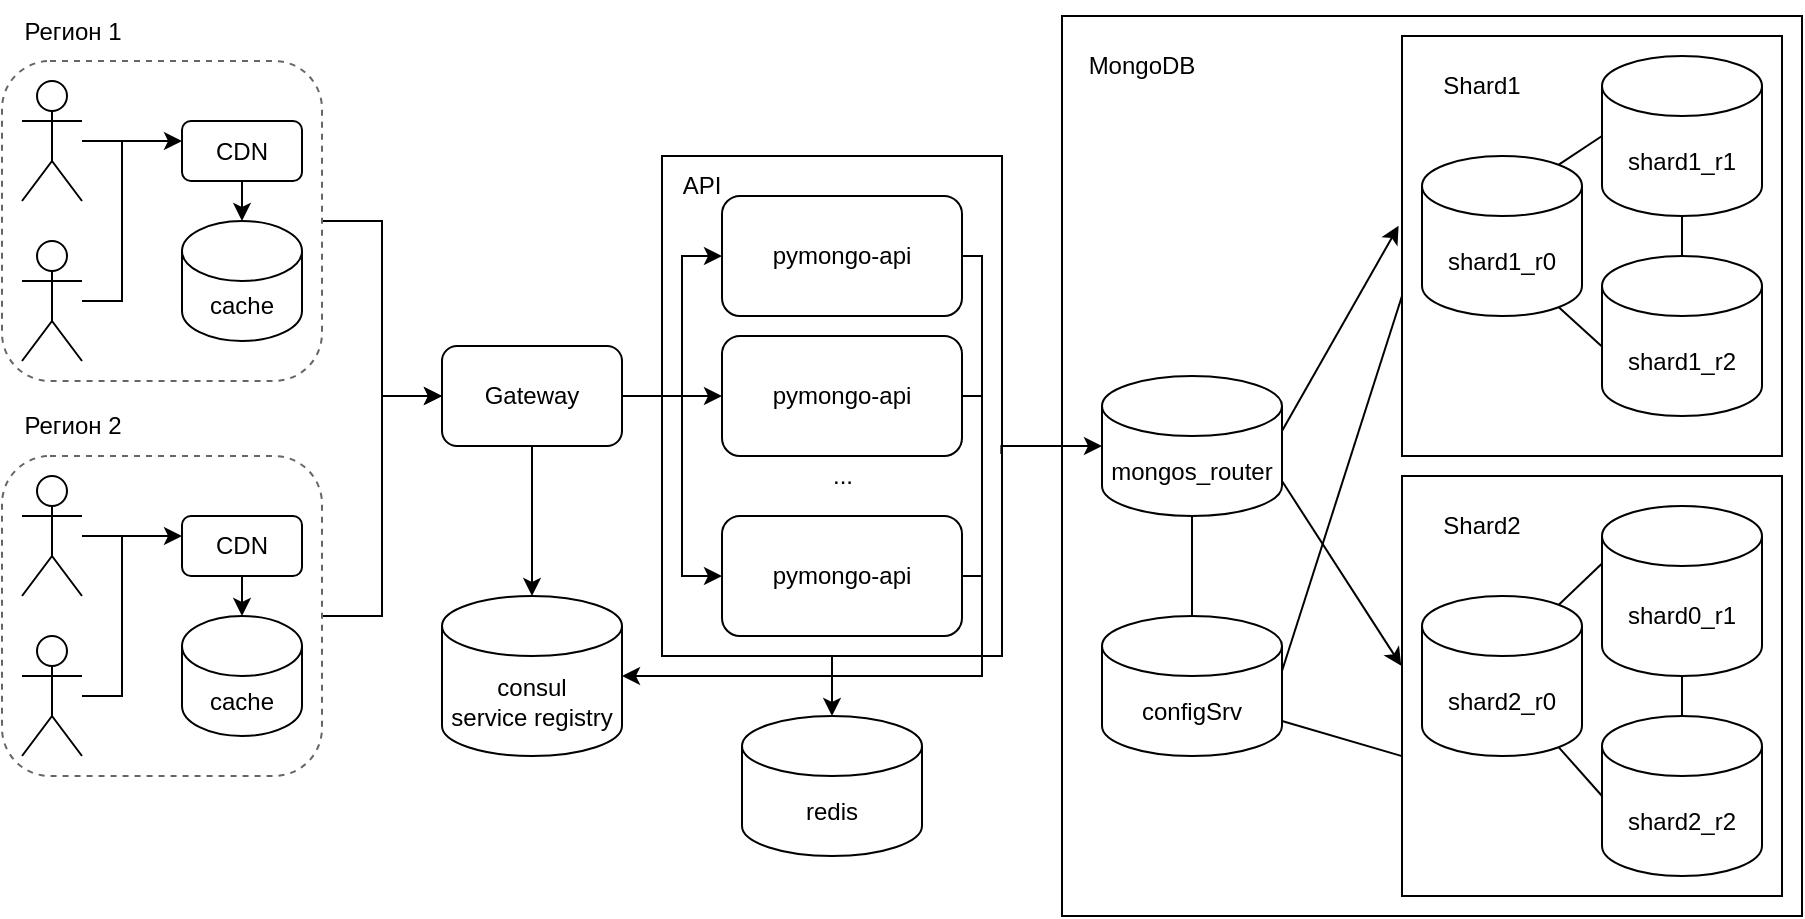 <mxfile version="26.0.7">
  <diagram name="Page-1" id="-H_mtQnk-PTXWXPvYvuk">
    <mxGraphModel dx="948" dy="908" grid="1" gridSize="10" guides="1" tooltips="1" connect="1" arrows="1" fold="1" page="1" pageScale="1" pageWidth="1169" pageHeight="827" math="0" shadow="0">
      <root>
        <mxCell id="0" />
        <mxCell id="1" parent="0" />
        <mxCell id="WMnR38-doPKCx9Wuzzn4-4" value="" style="edgeStyle=orthogonalEdgeStyle;rounded=0;orthogonalLoop=1;jettySize=auto;html=1;" parent="1" source="WMnR38-doPKCx9Wuzzn4-3" target="WMnR38-doPKCx9Wuzzn4-1" edge="1">
          <mxGeometry relative="1" as="geometry" />
        </mxCell>
        <mxCell id="WMnR38-doPKCx9Wuzzn4-3" value="" style="rounded=0;whiteSpace=wrap;html=1;" parent="1" vertex="1">
          <mxGeometry x="590" y="270" width="170" height="250" as="geometry" />
        </mxCell>
        <mxCell id="0KxcLa0UQHLHgX5TM84A-12" value="" style="rounded=0;whiteSpace=wrap;html=1;" parent="1" vertex="1">
          <mxGeometry x="790" y="200" width="370" height="450" as="geometry" />
        </mxCell>
        <mxCell id="FXpxtSmIwOeoKEKka2dG-6" value="" style="rounded=0;whiteSpace=wrap;html=1;" parent="1" vertex="1">
          <mxGeometry x="960" y="430" width="190" height="210" as="geometry" />
        </mxCell>
        <mxCell id="FXpxtSmIwOeoKEKka2dG-5" value="" style="rounded=0;whiteSpace=wrap;html=1;" parent="1" vertex="1">
          <mxGeometry x="960" y="210" width="190" height="210" as="geometry" />
        </mxCell>
        <mxCell id="zA23MoTUsTF4_91t8viU-2" value="&lt;div&gt;mongos_router&lt;/div&gt;" style="shape=cylinder3;whiteSpace=wrap;html=1;boundedLbl=1;backgroundOutline=1;size=15;" parent="1" vertex="1">
          <mxGeometry x="810" y="380" width="90" height="70" as="geometry" />
        </mxCell>
        <mxCell id="WMnR38-doPKCx9Wuzzn4-24" style="edgeStyle=orthogonalEdgeStyle;rounded=0;orthogonalLoop=1;jettySize=auto;html=1;exitX=0;exitY=0.5;exitDx=0;exitDy=0;endArrow=none;startFill=1;startArrow=classic;" parent="1" source="zA23MoTUsTF4_91t8viU-3" edge="1">
          <mxGeometry relative="1" as="geometry">
            <mxPoint x="610" y="390" as="targetPoint" />
            <Array as="points">
              <mxPoint x="600" y="480" />
              <mxPoint x="600" y="390" />
            </Array>
          </mxGeometry>
        </mxCell>
        <mxCell id="zA23MoTUsTF4_91t8viU-3" value="pymongo-api" style="rounded=1;whiteSpace=wrap;html=1;" parent="1" vertex="1">
          <mxGeometry x="620" y="450" width="120" height="60" as="geometry" />
        </mxCell>
        <mxCell id="zA23MoTUsTF4_91t8viU-4" style="edgeStyle=orthogonalEdgeStyle;rounded=0;orthogonalLoop=1;jettySize=auto;html=1;entryX=0;entryY=0.5;entryDx=0;entryDy=0;entryPerimeter=0;exitX=0.998;exitY=0.596;exitDx=0;exitDy=0;exitPerimeter=0;" parent="1" source="WMnR38-doPKCx9Wuzzn4-3" target="zA23MoTUsTF4_91t8viU-2" edge="1">
          <mxGeometry relative="1" as="geometry">
            <mxPoint x="770" y="415" as="sourcePoint" />
            <Array as="points">
              <mxPoint x="760" y="415" />
            </Array>
          </mxGeometry>
        </mxCell>
        <mxCell id="0KxcLa0UQHLHgX5TM84A-1" value="&lt;div&gt;&lt;span style=&quot;background-color: transparent; color: light-dark(rgb(0, 0, 0), rgb(255, 255, 255));&quot;&gt;shard1_r0&lt;/span&gt;&lt;/div&gt;" style="shape=cylinder3;whiteSpace=wrap;html=1;boundedLbl=1;backgroundOutline=1;size=15;" parent="1" vertex="1">
          <mxGeometry x="970" y="270" width="80" height="80" as="geometry" />
        </mxCell>
        <mxCell id="0KxcLa0UQHLHgX5TM84A-2" value="&lt;div&gt;&lt;span style=&quot;background-color: transparent; color: light-dark(rgb(0, 0, 0), rgb(255, 255, 255));&quot;&gt;shard2_r0&lt;/span&gt;&lt;/div&gt;" style="shape=cylinder3;whiteSpace=wrap;html=1;boundedLbl=1;backgroundOutline=1;size=15;" parent="1" vertex="1">
          <mxGeometry x="970" y="490" width="80" height="80" as="geometry" />
        </mxCell>
        <mxCell id="0KxcLa0UQHLHgX5TM84A-3" value="&lt;div&gt;config&lt;span style=&quot;background-color: transparent; color: light-dark(rgb(0, 0, 0), rgb(255, 255, 255));&quot;&gt;Srv&lt;/span&gt;&lt;/div&gt;" style="shape=cylinder3;whiteSpace=wrap;html=1;boundedLbl=1;backgroundOutline=1;size=15;" parent="1" vertex="1">
          <mxGeometry x="810" y="500" width="90" height="70" as="geometry" />
        </mxCell>
        <mxCell id="0KxcLa0UQHLHgX5TM84A-4" style="rounded=0;orthogonalLoop=1;jettySize=auto;html=1;exitX=1;exitY=0;exitDx=0;exitDy=27.5;exitPerimeter=0;entryX=-0.009;entryY=0.452;entryDx=0;entryDy=0;entryPerimeter=0;endArrow=classic;startFill=0;endFill=1;" parent="1" source="zA23MoTUsTF4_91t8viU-2" target="FXpxtSmIwOeoKEKka2dG-5" edge="1">
          <mxGeometry relative="1" as="geometry" />
        </mxCell>
        <mxCell id="0KxcLa0UQHLHgX5TM84A-5" style="rounded=0;orthogonalLoop=1;jettySize=auto;html=1;exitX=1;exitY=0;exitDx=0;exitDy=52.5;exitPerimeter=0;entryX=-0.002;entryY=0.452;entryDx=0;entryDy=0;entryPerimeter=0;endArrow=classic;startFill=0;endFill=1;" parent="1" source="zA23MoTUsTF4_91t8viU-2" target="FXpxtSmIwOeoKEKka2dG-6" edge="1">
          <mxGeometry relative="1" as="geometry" />
        </mxCell>
        <mxCell id="0KxcLa0UQHLHgX5TM84A-6" style="edgeStyle=orthogonalEdgeStyle;rounded=0;orthogonalLoop=1;jettySize=auto;html=1;exitX=0.5;exitY=1;exitDx=0;exitDy=0;exitPerimeter=0;entryX=0.5;entryY=0;entryDx=0;entryDy=0;entryPerimeter=0;endArrow=none;startFill=0;" parent="1" source="zA23MoTUsTF4_91t8viU-2" target="0KxcLa0UQHLHgX5TM84A-3" edge="1">
          <mxGeometry relative="1" as="geometry" />
        </mxCell>
        <mxCell id="0KxcLa0UQHLHgX5TM84A-7" style="rounded=0;orthogonalLoop=1;jettySize=auto;html=1;exitX=0;exitY=0.619;exitDx=0;exitDy=0;exitPerimeter=0;entryX=1;entryY=0;entryDx=0;entryDy=27.5;entryPerimeter=0;endArrow=none;startFill=0;" parent="1" source="FXpxtSmIwOeoKEKka2dG-5" target="0KxcLa0UQHLHgX5TM84A-3" edge="1">
          <mxGeometry relative="1" as="geometry" />
        </mxCell>
        <mxCell id="0KxcLa0UQHLHgX5TM84A-8" style="rounded=0;orthogonalLoop=1;jettySize=auto;html=1;exitX=0;exitY=0.667;exitDx=0;exitDy=0;exitPerimeter=0;entryX=1;entryY=0;entryDx=0;entryDy=52.5;entryPerimeter=0;endArrow=none;startFill=0;" parent="1" source="FXpxtSmIwOeoKEKka2dG-6" target="0KxcLa0UQHLHgX5TM84A-3" edge="1">
          <mxGeometry relative="1" as="geometry" />
        </mxCell>
        <mxCell id="0KxcLa0UQHLHgX5TM84A-13" value="MongoDB" style="text;html=1;align=center;verticalAlign=middle;whiteSpace=wrap;rounded=0;" parent="1" vertex="1">
          <mxGeometry x="800" y="210" width="60" height="30" as="geometry" />
        </mxCell>
        <mxCell id="FXpxtSmIwOeoKEKka2dG-1" value="&lt;div&gt;&lt;span style=&quot;background-color: transparent; color: light-dark(rgb(0, 0, 0), rgb(255, 255, 255));&quot;&gt;shard1_r2&lt;/span&gt;&lt;/div&gt;" style="shape=cylinder3;whiteSpace=wrap;html=1;boundedLbl=1;backgroundOutline=1;size=15;" parent="1" vertex="1">
          <mxGeometry x="1060" y="320" width="80" height="80" as="geometry" />
        </mxCell>
        <mxCell id="FXpxtSmIwOeoKEKka2dG-2" value="&lt;div&gt;&lt;span style=&quot;background-color: transparent; color: light-dark(rgb(0, 0, 0), rgb(255, 255, 255));&quot;&gt;shard1_r1&lt;/span&gt;&lt;/div&gt;" style="shape=cylinder3;whiteSpace=wrap;html=1;boundedLbl=1;backgroundOutline=1;size=15;" parent="1" vertex="1">
          <mxGeometry x="1060" y="220" width="80" height="80" as="geometry" />
        </mxCell>
        <mxCell id="FXpxtSmIwOeoKEKka2dG-19" value="" style="edgeStyle=orthogonalEdgeStyle;rounded=0;orthogonalLoop=1;jettySize=auto;html=1;endArrow=none;startFill=0;" parent="1" source="FXpxtSmIwOeoKEKka2dG-3" target="FXpxtSmIwOeoKEKka2dG-4" edge="1">
          <mxGeometry relative="1" as="geometry" />
        </mxCell>
        <mxCell id="FXpxtSmIwOeoKEKka2dG-3" value="&lt;div&gt;&lt;span style=&quot;background-color: transparent; color: light-dark(rgb(0, 0, 0), rgb(255, 255, 255));&quot;&gt;shard0_r1&lt;/span&gt;&lt;/div&gt;" style="shape=cylinder3;whiteSpace=wrap;html=1;boundedLbl=1;backgroundOutline=1;size=15;" parent="1" vertex="1">
          <mxGeometry x="1060" y="445" width="80" height="85" as="geometry" />
        </mxCell>
        <mxCell id="FXpxtSmIwOeoKEKka2dG-4" value="&lt;div&gt;&lt;span style=&quot;background-color: transparent; color: light-dark(rgb(0, 0, 0), rgb(255, 255, 255));&quot;&gt;shard2_r2&lt;/span&gt;&lt;/div&gt;" style="shape=cylinder3;whiteSpace=wrap;html=1;boundedLbl=1;backgroundOutline=1;size=15;" parent="1" vertex="1">
          <mxGeometry x="1060" y="550" width="80" height="80" as="geometry" />
        </mxCell>
        <mxCell id="FXpxtSmIwOeoKEKka2dG-7" value="Shard1" style="text;html=1;align=center;verticalAlign=middle;whiteSpace=wrap;rounded=0;" parent="1" vertex="1">
          <mxGeometry x="970" y="220" width="60" height="30" as="geometry" />
        </mxCell>
        <mxCell id="FXpxtSmIwOeoKEKka2dG-8" value="Shard2" style="text;html=1;align=center;verticalAlign=middle;whiteSpace=wrap;rounded=0;" parent="1" vertex="1">
          <mxGeometry x="970" y="440" width="60" height="30" as="geometry" />
        </mxCell>
        <mxCell id="FXpxtSmIwOeoKEKka2dG-9" style="rounded=0;orthogonalLoop=1;jettySize=auto;html=1;exitX=0.855;exitY=0;exitDx=0;exitDy=4.35;exitPerimeter=0;entryX=0;entryY=0;entryDx=0;entryDy=28.75;entryPerimeter=0;endArrow=none;startFill=0;" parent="1" source="0KxcLa0UQHLHgX5TM84A-2" target="FXpxtSmIwOeoKEKka2dG-3" edge="1">
          <mxGeometry relative="1" as="geometry" />
        </mxCell>
        <mxCell id="FXpxtSmIwOeoKEKka2dG-15" style="rounded=0;orthogonalLoop=1;jettySize=auto;html=1;exitX=0;exitY=0.5;exitDx=0;exitDy=0;exitPerimeter=0;entryX=0.855;entryY=1;entryDx=0;entryDy=-4.35;entryPerimeter=0;endArrow=none;startFill=0;" parent="1" source="FXpxtSmIwOeoKEKka2dG-4" target="0KxcLa0UQHLHgX5TM84A-2" edge="1">
          <mxGeometry relative="1" as="geometry" />
        </mxCell>
        <mxCell id="FXpxtSmIwOeoKEKka2dG-16" style="rounded=0;orthogonalLoop=1;jettySize=auto;html=1;exitX=0.855;exitY=1;exitDx=0;exitDy=-4.35;exitPerimeter=0;endArrow=none;startFill=0;entryX=-0.004;entryY=0.562;entryDx=0;entryDy=0;entryPerimeter=0;" parent="1" source="0KxcLa0UQHLHgX5TM84A-1" target="FXpxtSmIwOeoKEKka2dG-1" edge="1">
          <mxGeometry relative="1" as="geometry">
            <mxPoint x="1062" y="370" as="targetPoint" />
          </mxGeometry>
        </mxCell>
        <mxCell id="FXpxtSmIwOeoKEKka2dG-17" style="rounded=0;orthogonalLoop=1;jettySize=auto;html=1;exitX=0.855;exitY=0;exitDx=0;exitDy=4.35;exitPerimeter=0;entryX=0;entryY=0.5;entryDx=0;entryDy=0;entryPerimeter=0;endArrow=none;startFill=0;" parent="1" source="0KxcLa0UQHLHgX5TM84A-1" target="FXpxtSmIwOeoKEKka2dG-2" edge="1">
          <mxGeometry relative="1" as="geometry" />
        </mxCell>
        <mxCell id="FXpxtSmIwOeoKEKka2dG-18" style="rounded=0;orthogonalLoop=1;jettySize=auto;html=1;exitX=0.5;exitY=1;exitDx=0;exitDy=0;exitPerimeter=0;entryX=0.5;entryY=0;entryDx=0;entryDy=0;entryPerimeter=0;endArrow=none;startFill=0;" parent="1" source="FXpxtSmIwOeoKEKka2dG-2" target="FXpxtSmIwOeoKEKka2dG-1" edge="1">
          <mxGeometry relative="1" as="geometry" />
        </mxCell>
        <mxCell id="WMnR38-doPKCx9Wuzzn4-1" value="&lt;div&gt;redis&lt;/div&gt;" style="shape=cylinder3;whiteSpace=wrap;html=1;boundedLbl=1;backgroundOutline=1;size=15;" parent="1" vertex="1">
          <mxGeometry x="630" y="550" width="90" height="70" as="geometry" />
        </mxCell>
        <mxCell id="WMnR38-doPKCx9Wuzzn4-11" style="edgeStyle=orthogonalEdgeStyle;rounded=0;orthogonalLoop=1;jettySize=auto;html=1;exitX=1;exitY=0.5;exitDx=0;exitDy=0;endArrow=none;startFill=0;" parent="1" source="WMnR38-doPKCx9Wuzzn4-5" edge="1">
          <mxGeometry relative="1" as="geometry">
            <mxPoint x="750" y="480" as="targetPoint" />
            <Array as="points">
              <mxPoint x="750" y="390" />
            </Array>
          </mxGeometry>
        </mxCell>
        <mxCell id="WMnR38-doPKCx9Wuzzn4-5" value="pymongo-api" style="rounded=1;whiteSpace=wrap;html=1;" parent="1" vertex="1">
          <mxGeometry x="620" y="360" width="120" height="60" as="geometry" />
        </mxCell>
        <mxCell id="WMnR38-doPKCx9Wuzzn4-12" style="edgeStyle=orthogonalEdgeStyle;rounded=0;orthogonalLoop=1;jettySize=auto;html=1;exitX=1;exitY=0.5;exitDx=0;exitDy=0;endArrow=none;startFill=0;" parent="1" source="WMnR38-doPKCx9Wuzzn4-6" edge="1">
          <mxGeometry relative="1" as="geometry">
            <mxPoint x="750" y="390" as="targetPoint" />
            <Array as="points">
              <mxPoint x="750" y="320" />
            </Array>
          </mxGeometry>
        </mxCell>
        <mxCell id="WMnR38-doPKCx9Wuzzn4-23" style="edgeStyle=orthogonalEdgeStyle;rounded=0;orthogonalLoop=1;jettySize=auto;html=1;exitX=0;exitY=0.5;exitDx=0;exitDy=0;endArrow=none;startFill=1;startArrow=classic;" parent="1" source="WMnR38-doPKCx9Wuzzn4-6" edge="1">
          <mxGeometry relative="1" as="geometry">
            <mxPoint x="610" y="390" as="targetPoint" />
            <Array as="points">
              <mxPoint x="600" y="320" />
              <mxPoint x="600" y="390" />
            </Array>
          </mxGeometry>
        </mxCell>
        <mxCell id="WMnR38-doPKCx9Wuzzn4-6" value="pymongo-api" style="rounded=1;whiteSpace=wrap;html=1;" parent="1" vertex="1">
          <mxGeometry x="620" y="290" width="120" height="60" as="geometry" />
        </mxCell>
        <mxCell id="WMnR38-doPKCx9Wuzzn4-8" value="..." style="text;html=1;align=center;verticalAlign=middle;resizable=0;points=[];autosize=1;strokeColor=none;fillColor=none;" parent="1" vertex="1">
          <mxGeometry x="665" y="415" width="30" height="30" as="geometry" />
        </mxCell>
        <mxCell id="WMnR38-doPKCx9Wuzzn4-9" value="&lt;div&gt;consul&lt;br&gt;service registry&lt;/div&gt;" style="shape=cylinder3;whiteSpace=wrap;html=1;boundedLbl=1;backgroundOutline=1;size=15;" parent="1" vertex="1">
          <mxGeometry x="480" y="490" width="90" height="80" as="geometry" />
        </mxCell>
        <mxCell id="WMnR38-doPKCx9Wuzzn4-10" style="edgeStyle=orthogonalEdgeStyle;rounded=0;orthogonalLoop=1;jettySize=auto;html=1;exitX=1;exitY=0.5;exitDx=0;exitDy=0;" parent="1" source="zA23MoTUsTF4_91t8viU-3" edge="1">
          <mxGeometry relative="1" as="geometry">
            <mxPoint x="570" y="530" as="targetPoint" />
            <Array as="points">
              <mxPoint x="750" y="480" />
              <mxPoint x="750" y="530" />
              <mxPoint x="570" y="530" />
            </Array>
          </mxGeometry>
        </mxCell>
        <mxCell id="WMnR38-doPKCx9Wuzzn4-22" value="" style="edgeStyle=orthogonalEdgeStyle;rounded=0;orthogonalLoop=1;jettySize=auto;html=1;entryX=0;entryY=0.5;entryDx=0;entryDy=0;" parent="1" source="WMnR38-doPKCx9Wuzzn4-13" target="WMnR38-doPKCx9Wuzzn4-5" edge="1">
          <mxGeometry relative="1" as="geometry" />
        </mxCell>
        <mxCell id="WMnR38-doPKCx9Wuzzn4-13" value="Gateway" style="rounded=1;whiteSpace=wrap;html=1;" parent="1" vertex="1">
          <mxGeometry x="480" y="365" width="90" height="50" as="geometry" />
        </mxCell>
        <mxCell id="WMnR38-doPKCx9Wuzzn4-19" value="API" style="text;html=1;align=center;verticalAlign=middle;whiteSpace=wrap;rounded=0;" parent="1" vertex="1">
          <mxGeometry x="590" y="270" width="40" height="30" as="geometry" />
        </mxCell>
        <mxCell id="WMnR38-doPKCx9Wuzzn4-20" style="edgeStyle=orthogonalEdgeStyle;rounded=0;orthogonalLoop=1;jettySize=auto;html=1;exitX=0.5;exitY=1;exitDx=0;exitDy=0;entryX=0.5;entryY=0;entryDx=0;entryDy=0;entryPerimeter=0;" parent="1" source="WMnR38-doPKCx9Wuzzn4-13" target="WMnR38-doPKCx9Wuzzn4-9" edge="1">
          <mxGeometry relative="1" as="geometry" />
        </mxCell>
        <mxCell id="K97atLlBG-ourDpmp-Bp-18" style="edgeStyle=orthogonalEdgeStyle;rounded=0;orthogonalLoop=1;jettySize=auto;html=1;exitX=1;exitY=0.5;exitDx=0;exitDy=0;entryX=0;entryY=0.5;entryDx=0;entryDy=0;" edge="1" parent="1" source="K97atLlBG-ourDpmp-Bp-1" target="WMnR38-doPKCx9Wuzzn4-13">
          <mxGeometry relative="1" as="geometry" />
        </mxCell>
        <mxCell id="K97atLlBG-ourDpmp-Bp-1" value="" style="rounded=1;whiteSpace=wrap;html=1;dashed=1;strokeColor=#666666;" vertex="1" parent="1">
          <mxGeometry x="260" y="222.5" width="160" height="160" as="geometry" />
        </mxCell>
        <mxCell id="K97atLlBG-ourDpmp-Bp-2" value="CDN" style="rounded=1;whiteSpace=wrap;html=1;" vertex="1" parent="1">
          <mxGeometry x="350" y="252.5" width="60" height="30" as="geometry" />
        </mxCell>
        <mxCell id="K97atLlBG-ourDpmp-Bp-3" value="cache" style="shape=cylinder3;whiteSpace=wrap;html=1;boundedLbl=1;backgroundOutline=1;size=15;" vertex="1" parent="1">
          <mxGeometry x="350" y="302.5" width="60" height="60" as="geometry" />
        </mxCell>
        <mxCell id="K97atLlBG-ourDpmp-Bp-7" value="" style="edgeStyle=orthogonalEdgeStyle;rounded=0;orthogonalLoop=1;jettySize=auto;html=1;endArrow=none;startFill=0;" edge="1" parent="1" source="WMnR38-doPKCx9Wuzzn4-14">
          <mxGeometry relative="1" as="geometry">
            <mxPoint x="320" y="272.5" as="targetPoint" />
            <Array as="points">
              <mxPoint x="320" y="262.5" />
              <mxPoint x="320" y="267.5" />
            </Array>
          </mxGeometry>
        </mxCell>
        <mxCell id="WMnR38-doPKCx9Wuzzn4-14" value="" style="shape=umlActor;verticalLabelPosition=bottom;verticalAlign=top;html=1;outlineConnect=0;" parent="1" vertex="1">
          <mxGeometry x="270" y="232.5" width="30" height="60" as="geometry" />
        </mxCell>
        <mxCell id="K97atLlBG-ourDpmp-Bp-8" value="" style="edgeStyle=orthogonalEdgeStyle;rounded=0;orthogonalLoop=1;jettySize=auto;html=1;" edge="1" parent="1">
          <mxGeometry relative="1" as="geometry">
            <mxPoint x="300" y="342.5" as="sourcePoint" />
            <mxPoint x="350" y="262.5" as="targetPoint" />
            <Array as="points">
              <mxPoint x="320" y="342.5" />
              <mxPoint x="320" y="262.5" />
              <mxPoint x="350" y="262.5" />
            </Array>
          </mxGeometry>
        </mxCell>
        <mxCell id="K97atLlBG-ourDpmp-Bp-4" value="" style="shape=umlActor;verticalLabelPosition=bottom;verticalAlign=top;html=1;outlineConnect=0;" vertex="1" parent="1">
          <mxGeometry x="270" y="312.5" width="30" height="60" as="geometry" />
        </mxCell>
        <mxCell id="K97atLlBG-ourDpmp-Bp-9" style="edgeStyle=orthogonalEdgeStyle;rounded=0;orthogonalLoop=1;jettySize=auto;html=1;exitX=0.5;exitY=1;exitDx=0;exitDy=0;entryX=0.5;entryY=0;entryDx=0;entryDy=0;entryPerimeter=0;" edge="1" parent="1" source="K97atLlBG-ourDpmp-Bp-2" target="K97atLlBG-ourDpmp-Bp-3">
          <mxGeometry relative="1" as="geometry" />
        </mxCell>
        <mxCell id="K97atLlBG-ourDpmp-Bp-19" style="edgeStyle=orthogonalEdgeStyle;rounded=0;orthogonalLoop=1;jettySize=auto;html=1;exitX=1;exitY=0.5;exitDx=0;exitDy=0;entryX=0;entryY=0.5;entryDx=0;entryDy=0;" edge="1" parent="1" source="K97atLlBG-ourDpmp-Bp-10" target="WMnR38-doPKCx9Wuzzn4-13">
          <mxGeometry relative="1" as="geometry" />
        </mxCell>
        <mxCell id="K97atLlBG-ourDpmp-Bp-20" value="" style="group" vertex="1" connectable="0" parent="1">
          <mxGeometry x="260" y="420" width="160" height="160" as="geometry" />
        </mxCell>
        <mxCell id="K97atLlBG-ourDpmp-Bp-10" value="" style="rounded=1;whiteSpace=wrap;html=1;dashed=1;strokeColor=#666666;" vertex="1" parent="K97atLlBG-ourDpmp-Bp-20">
          <mxGeometry width="160" height="160" as="geometry" />
        </mxCell>
        <mxCell id="K97atLlBG-ourDpmp-Bp-11" value="CDN" style="rounded=1;whiteSpace=wrap;html=1;" vertex="1" parent="K97atLlBG-ourDpmp-Bp-20">
          <mxGeometry x="90" y="30" width="60" height="30" as="geometry" />
        </mxCell>
        <mxCell id="K97atLlBG-ourDpmp-Bp-12" value="cache" style="shape=cylinder3;whiteSpace=wrap;html=1;boundedLbl=1;backgroundOutline=1;size=15;" vertex="1" parent="K97atLlBG-ourDpmp-Bp-20">
          <mxGeometry x="90" y="80" width="60" height="60" as="geometry" />
        </mxCell>
        <mxCell id="K97atLlBG-ourDpmp-Bp-13" value="" style="edgeStyle=orthogonalEdgeStyle;rounded=0;orthogonalLoop=1;jettySize=auto;html=1;endArrow=none;startFill=0;" edge="1" parent="K97atLlBG-ourDpmp-Bp-20" source="K97atLlBG-ourDpmp-Bp-14">
          <mxGeometry relative="1" as="geometry">
            <mxPoint x="60" y="50" as="targetPoint" />
            <Array as="points">
              <mxPoint x="60" y="40" />
              <mxPoint x="60" y="45" />
            </Array>
          </mxGeometry>
        </mxCell>
        <mxCell id="K97atLlBG-ourDpmp-Bp-14" value="" style="shape=umlActor;verticalLabelPosition=bottom;verticalAlign=top;html=1;outlineConnect=0;" vertex="1" parent="K97atLlBG-ourDpmp-Bp-20">
          <mxGeometry x="10" y="10" width="30" height="60" as="geometry" />
        </mxCell>
        <mxCell id="K97atLlBG-ourDpmp-Bp-15" value="" style="edgeStyle=orthogonalEdgeStyle;rounded=0;orthogonalLoop=1;jettySize=auto;html=1;" edge="1" parent="K97atLlBG-ourDpmp-Bp-20">
          <mxGeometry relative="1" as="geometry">
            <mxPoint x="40" y="120" as="sourcePoint" />
            <mxPoint x="90" y="40" as="targetPoint" />
            <Array as="points">
              <mxPoint x="60" y="120" />
              <mxPoint x="60" y="40" />
              <mxPoint x="90" y="40" />
            </Array>
          </mxGeometry>
        </mxCell>
        <mxCell id="K97atLlBG-ourDpmp-Bp-16" value="" style="shape=umlActor;verticalLabelPosition=bottom;verticalAlign=top;html=1;outlineConnect=0;" vertex="1" parent="K97atLlBG-ourDpmp-Bp-20">
          <mxGeometry x="10" y="90" width="30" height="60" as="geometry" />
        </mxCell>
        <mxCell id="K97atLlBG-ourDpmp-Bp-17" style="edgeStyle=orthogonalEdgeStyle;rounded=0;orthogonalLoop=1;jettySize=auto;html=1;exitX=0.5;exitY=1;exitDx=0;exitDy=0;entryX=0.5;entryY=0;entryDx=0;entryDy=0;entryPerimeter=0;" edge="1" parent="K97atLlBG-ourDpmp-Bp-20" source="K97atLlBG-ourDpmp-Bp-11" target="K97atLlBG-ourDpmp-Bp-12">
          <mxGeometry relative="1" as="geometry" />
        </mxCell>
        <mxCell id="K97atLlBG-ourDpmp-Bp-22" value="Регион 1" style="text;html=1;align=center;verticalAlign=middle;resizable=0;points=[];autosize=1;strokeColor=none;fillColor=none;" vertex="1" parent="1">
          <mxGeometry x="260" y="192.5" width="70" height="30" as="geometry" />
        </mxCell>
        <mxCell id="K97atLlBG-ourDpmp-Bp-23" value="Регион 2" style="text;html=1;align=center;verticalAlign=middle;resizable=0;points=[];autosize=1;strokeColor=none;fillColor=none;" vertex="1" parent="1">
          <mxGeometry x="260" y="390" width="70" height="30" as="geometry" />
        </mxCell>
      </root>
    </mxGraphModel>
  </diagram>
</mxfile>
